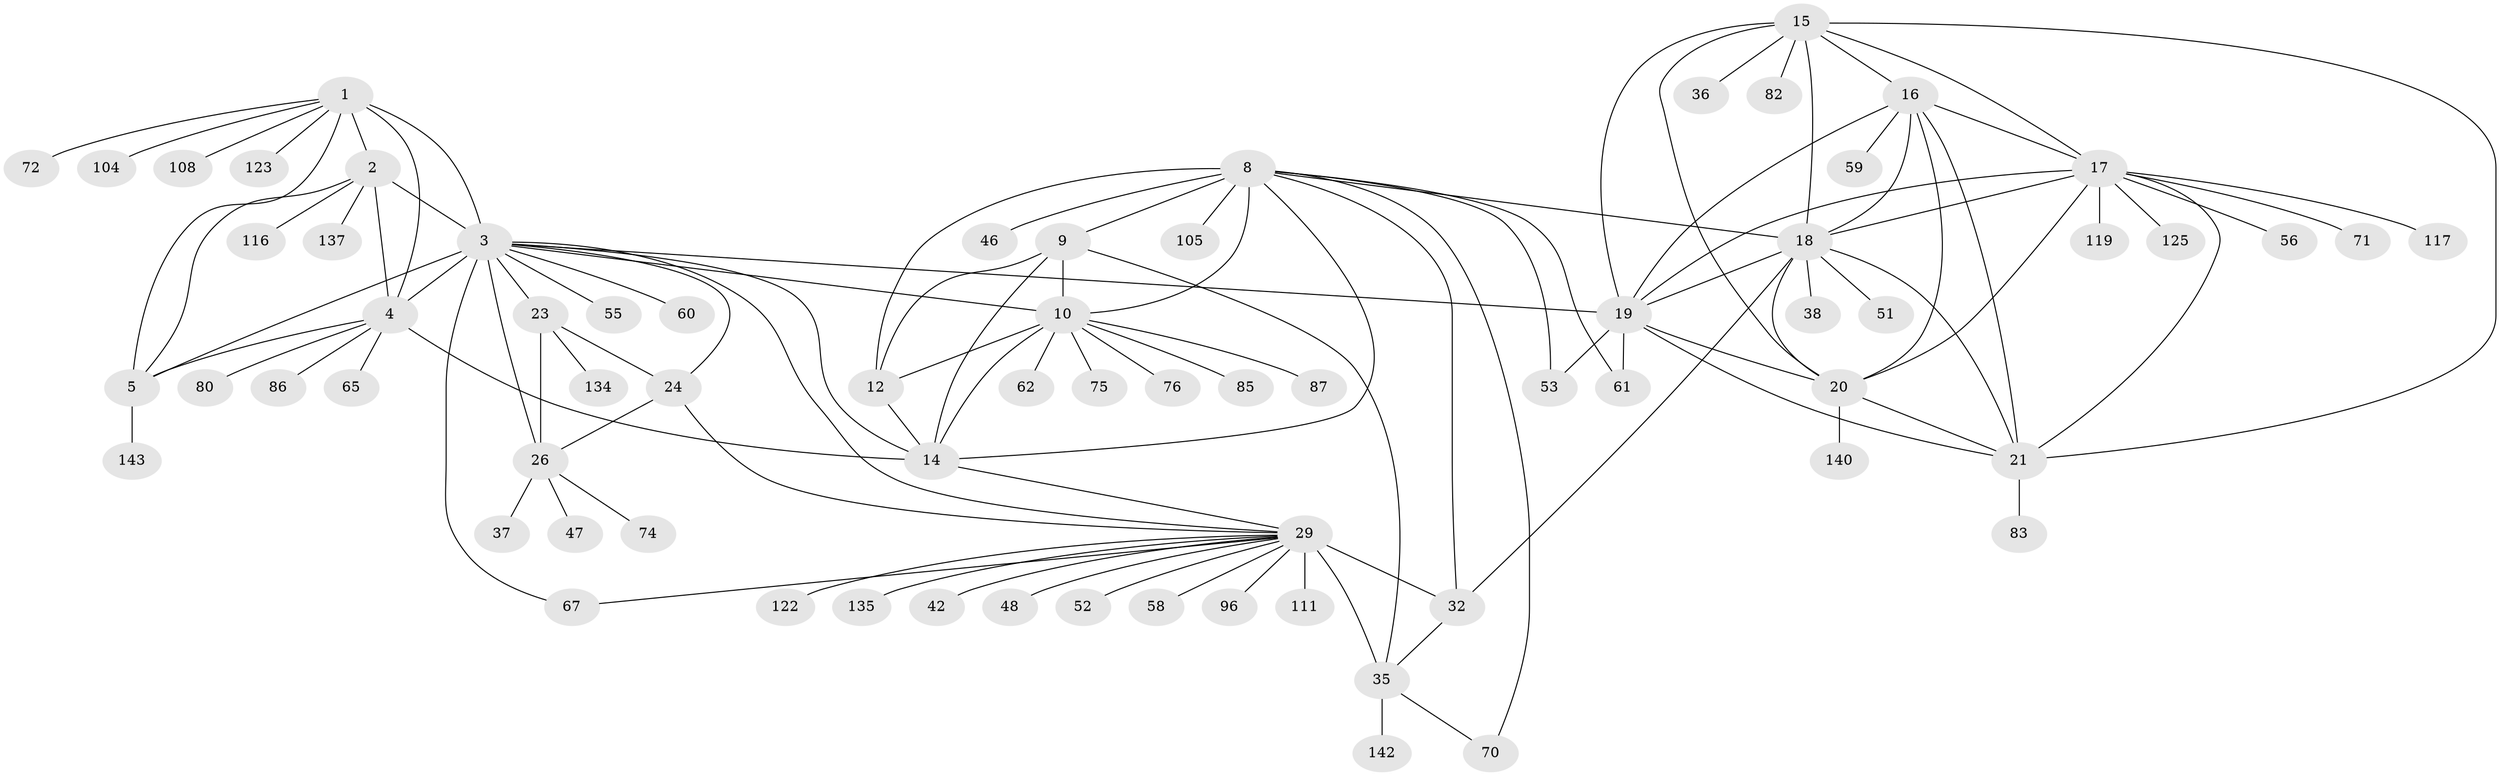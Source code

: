 // original degree distribution, {10: 0.027972027972027972, 9: 0.04195804195804196, 7: 0.04195804195804196, 8: 0.055944055944055944, 14: 0.006993006993006993, 11: 0.03496503496503497, 6: 0.006993006993006993, 13: 0.02097902097902098, 12: 0.006993006993006993, 1: 0.6013986013986014, 3: 0.027972027972027972, 2: 0.11888111888111888, 4: 0.006993006993006993}
// Generated by graph-tools (version 1.1) at 2025/19/03/04/25 18:19:30]
// undirected, 71 vertices, 113 edges
graph export_dot {
graph [start="1"]
  node [color=gray90,style=filled];
  1;
  2 [super="+78"];
  3 [super="+41+93+6+22"];
  4;
  5;
  8 [super="+45"];
  9 [super="+13"];
  10 [super="+11+66+57"];
  12;
  14;
  15;
  16;
  17;
  18 [super="+43+100+133"];
  19;
  20;
  21 [super="+84"];
  23;
  24 [super="+81+54+27+112"];
  26 [super="+49+28+90+92"];
  29 [super="+68+30"];
  32 [super="+132+33"];
  35;
  36;
  37;
  38;
  42;
  46;
  47;
  48;
  51 [super="+95"];
  52;
  53;
  55;
  56;
  58;
  59;
  60;
  61 [super="+88"];
  62 [super="+124+121+73"];
  65;
  67;
  70;
  71;
  72;
  74;
  75;
  76;
  80 [super="+91"];
  82 [super="+107"];
  83 [super="+109"];
  85;
  86;
  87;
  96 [super="+106"];
  104;
  105;
  108;
  111;
  116;
  117;
  119;
  122;
  123;
  125;
  134;
  135;
  137;
  140;
  142;
  143;
  1 -- 2;
  1 -- 3 [weight=3];
  1 -- 4;
  1 -- 5;
  1 -- 72;
  1 -- 104;
  1 -- 108;
  1 -- 123;
  2 -- 3 [weight=3];
  2 -- 4;
  2 -- 5;
  2 -- 116;
  2 -- 137;
  3 -- 4 [weight=3];
  3 -- 5 [weight=3];
  3 -- 10;
  3 -- 29 [weight=2];
  3 -- 19 [weight=2];
  3 -- 67;
  3 -- 14;
  3 -- 23 [weight=2];
  3 -- 55;
  3 -- 24 [weight=4];
  3 -- 26 [weight=4];
  3 -- 60;
  4 -- 5;
  4 -- 14;
  4 -- 65;
  4 -- 80;
  4 -- 86;
  5 -- 143;
  8 -- 9 [weight=2];
  8 -- 10 [weight=2];
  8 -- 12;
  8 -- 14;
  8 -- 18;
  8 -- 46;
  8 -- 53;
  8 -- 61;
  8 -- 70;
  8 -- 105;
  8 -- 32;
  9 -- 10 [weight=4];
  9 -- 12 [weight=2];
  9 -- 14 [weight=2];
  9 -- 35;
  10 -- 12 [weight=2];
  10 -- 14 [weight=2];
  10 -- 62;
  10 -- 75;
  10 -- 76;
  10 -- 85;
  10 -- 87;
  12 -- 14;
  14 -- 29;
  15 -- 16;
  15 -- 17;
  15 -- 18;
  15 -- 19;
  15 -- 20;
  15 -- 21;
  15 -- 36;
  15 -- 82;
  16 -- 17;
  16 -- 18;
  16 -- 19;
  16 -- 20;
  16 -- 21;
  16 -- 59;
  17 -- 18;
  17 -- 19;
  17 -- 20;
  17 -- 21;
  17 -- 56;
  17 -- 71;
  17 -- 117;
  17 -- 119;
  17 -- 125;
  18 -- 19;
  18 -- 20;
  18 -- 21;
  18 -- 38;
  18 -- 51;
  18 -- 32;
  19 -- 20;
  19 -- 21;
  19 -- 53;
  19 -- 61;
  20 -- 21;
  20 -- 140;
  21 -- 83;
  23 -- 24 [weight=2];
  23 -- 26 [weight=2];
  23 -- 134;
  24 -- 26 [weight=4];
  24 -- 29;
  26 -- 37;
  26 -- 47;
  26 -- 74;
  29 -- 32 [weight=8];
  29 -- 35 [weight=4];
  29 -- 42;
  29 -- 58;
  29 -- 96;
  29 -- 111;
  29 -- 122;
  29 -- 135;
  29 -- 67;
  29 -- 48;
  29 -- 52;
  32 -- 35 [weight=2];
  35 -- 70;
  35 -- 142;
}
